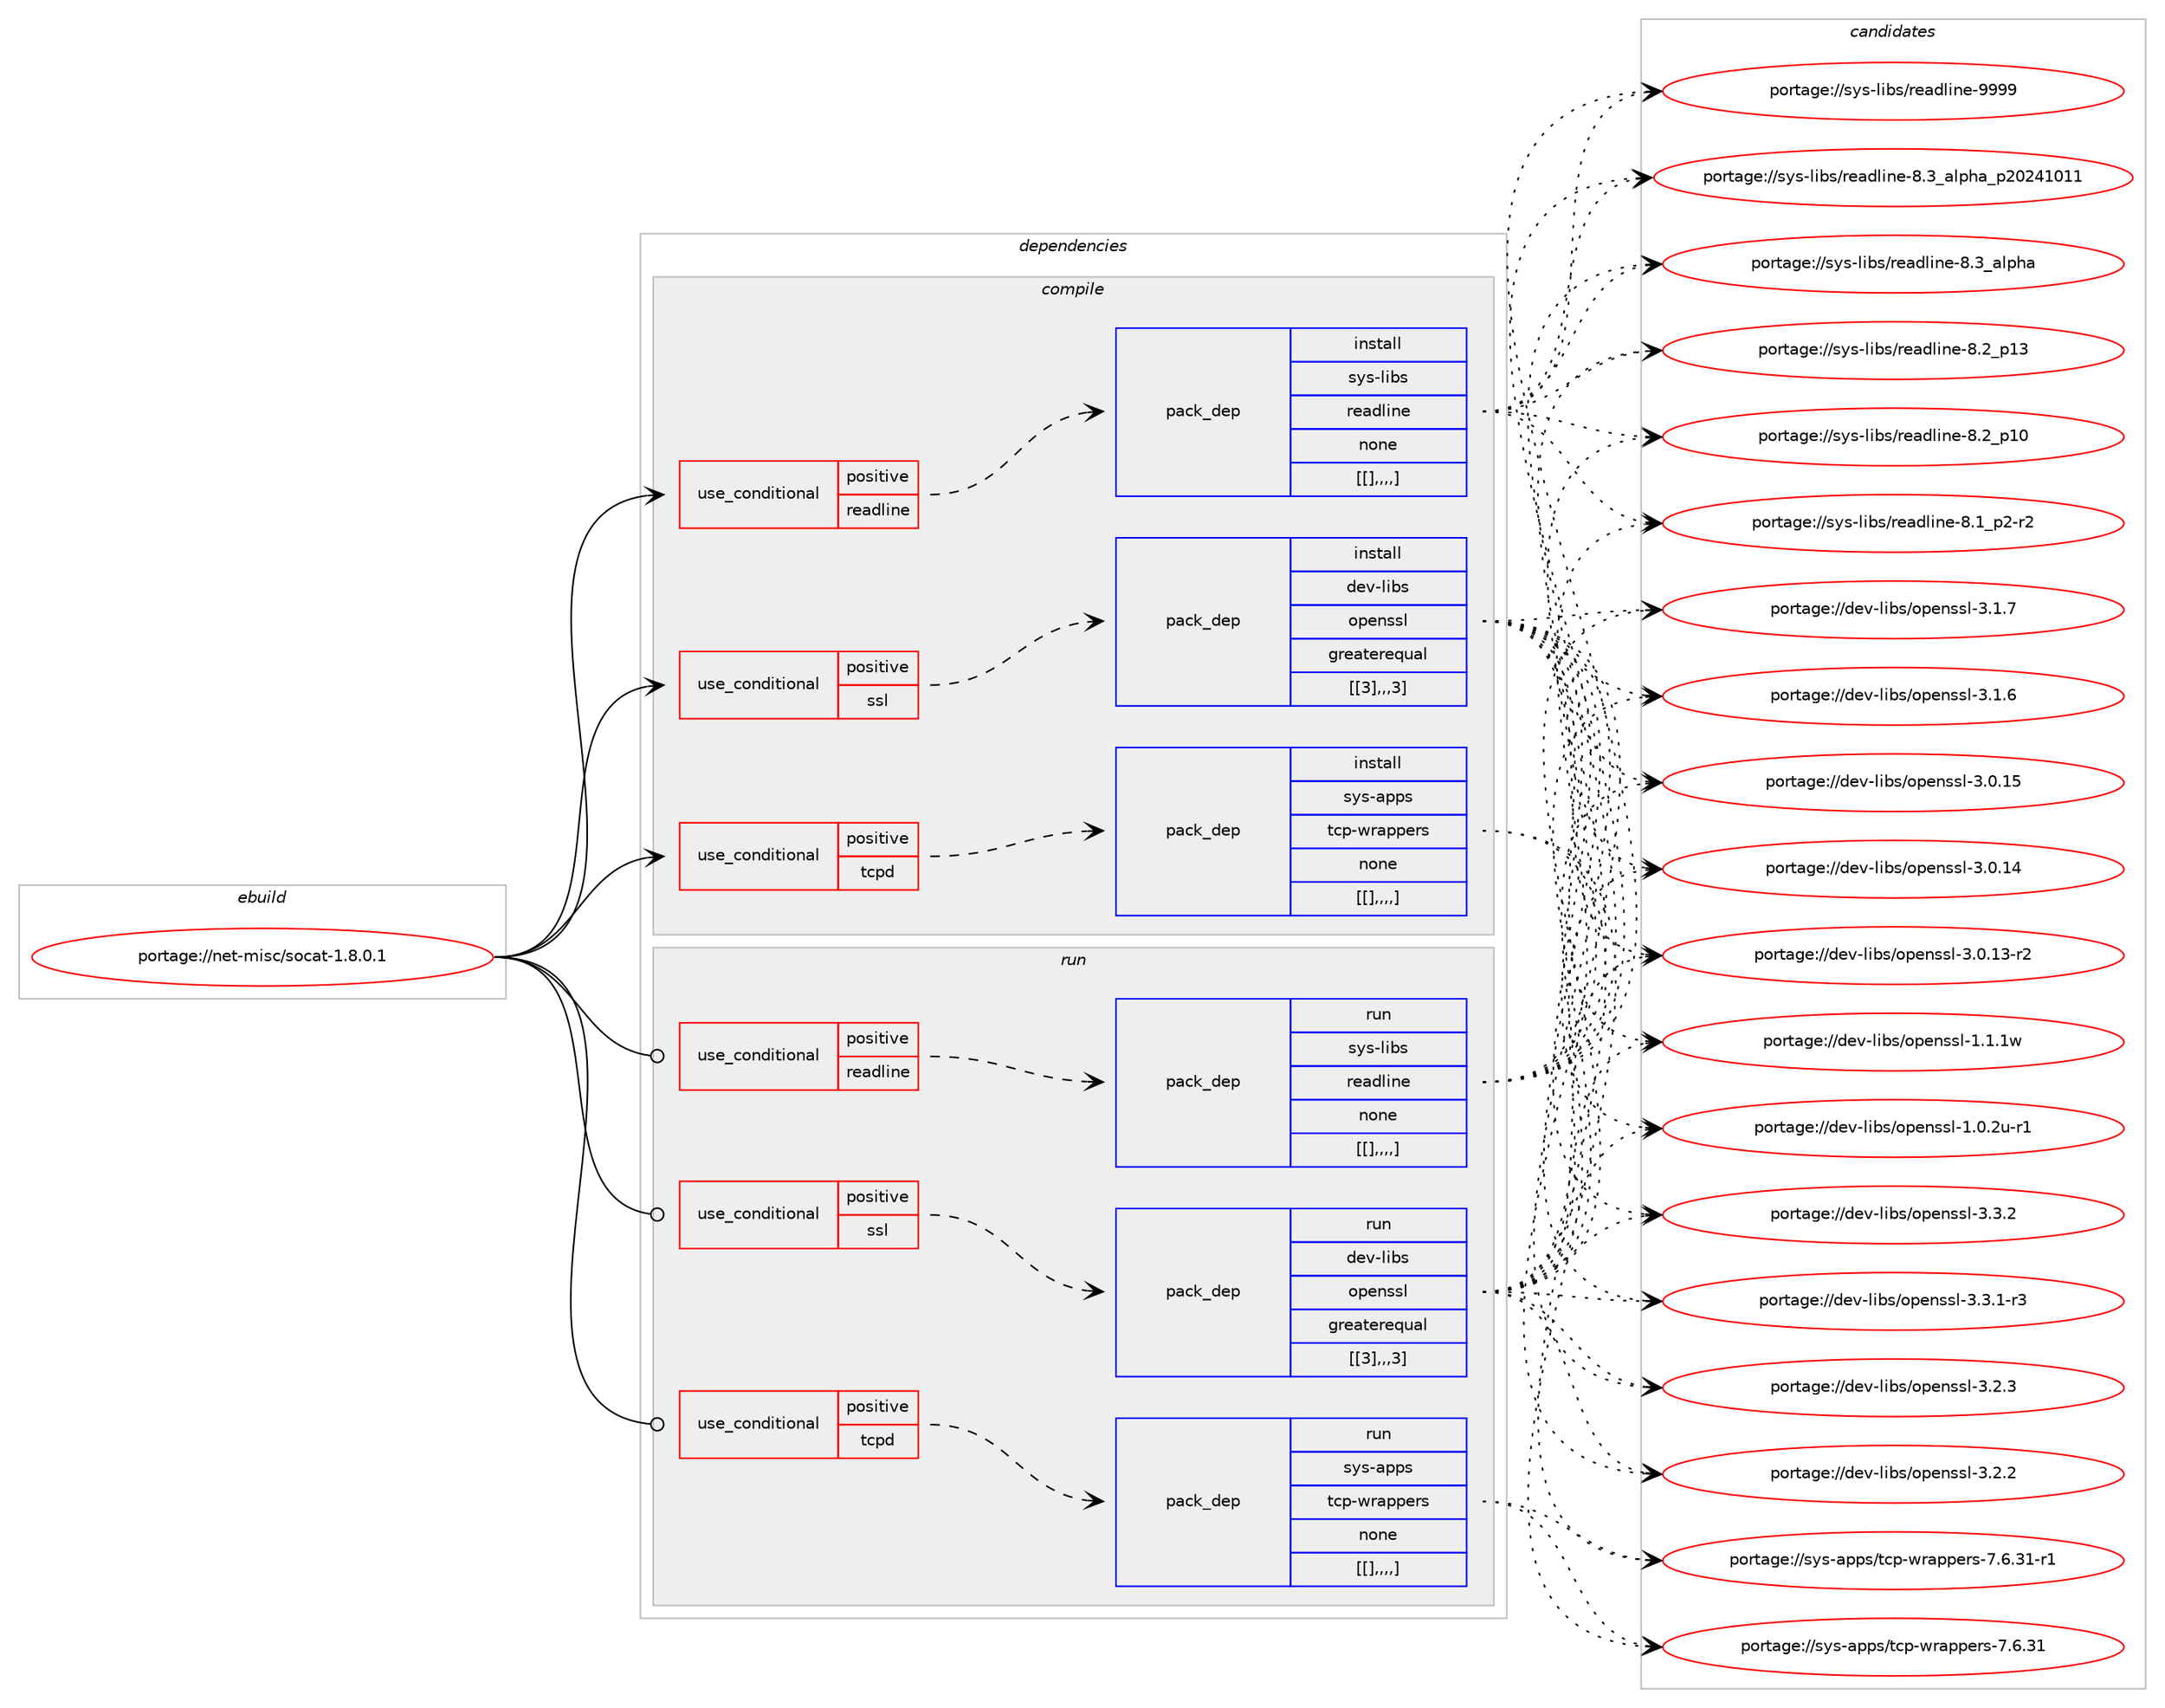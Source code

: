 digraph prolog {

# *************
# Graph options
# *************

newrank=true;
concentrate=true;
compound=true;
graph [rankdir=LR,fontname=Helvetica,fontsize=10,ranksep=1.5];#, ranksep=2.5, nodesep=0.2];
edge  [arrowhead=vee];
node  [fontname=Helvetica,fontsize=10];

# **********
# The ebuild
# **********

subgraph cluster_leftcol {
color=gray;
label=<<i>ebuild</i>>;
id [label="portage://net-misc/socat-1.8.0.1", color=red, width=4, href="../net-misc/socat-1.8.0.1.svg"];
}

# ****************
# The dependencies
# ****************

subgraph cluster_midcol {
color=gray;
label=<<i>dependencies</i>>;
subgraph cluster_compile {
fillcolor="#eeeeee";
style=filled;
label=<<i>compile</i>>;
subgraph cond105049 {
dependency397821 [label=<<TABLE BORDER="0" CELLBORDER="1" CELLSPACING="0" CELLPADDING="4"><TR><TD ROWSPAN="3" CELLPADDING="10">use_conditional</TD></TR><TR><TD>positive</TD></TR><TR><TD>readline</TD></TR></TABLE>>, shape=none, color=red];
subgraph pack289788 {
dependency397823 [label=<<TABLE BORDER="0" CELLBORDER="1" CELLSPACING="0" CELLPADDING="4" WIDTH="220"><TR><TD ROWSPAN="6" CELLPADDING="30">pack_dep</TD></TR><TR><TD WIDTH="110">install</TD></TR><TR><TD>sys-libs</TD></TR><TR><TD>readline</TD></TR><TR><TD>none</TD></TR><TR><TD>[[],,,,]</TD></TR></TABLE>>, shape=none, color=blue];
}
dependency397821:e -> dependency397823:w [weight=20,style="dashed",arrowhead="vee"];
}
id:e -> dependency397821:w [weight=20,style="solid",arrowhead="vee"];
subgraph cond105060 {
dependency397867 [label=<<TABLE BORDER="0" CELLBORDER="1" CELLSPACING="0" CELLPADDING="4"><TR><TD ROWSPAN="3" CELLPADDING="10">use_conditional</TD></TR><TR><TD>positive</TD></TR><TR><TD>ssl</TD></TR></TABLE>>, shape=none, color=red];
subgraph pack289820 {
dependency397869 [label=<<TABLE BORDER="0" CELLBORDER="1" CELLSPACING="0" CELLPADDING="4" WIDTH="220"><TR><TD ROWSPAN="6" CELLPADDING="30">pack_dep</TD></TR><TR><TD WIDTH="110">install</TD></TR><TR><TD>dev-libs</TD></TR><TR><TD>openssl</TD></TR><TR><TD>greaterequal</TD></TR><TR><TD>[[3],,,3]</TD></TR></TABLE>>, shape=none, color=blue];
}
dependency397867:e -> dependency397869:w [weight=20,style="dashed",arrowhead="vee"];
}
id:e -> dependency397867:w [weight=20,style="solid",arrowhead="vee"];
subgraph cond105064 {
dependency397893 [label=<<TABLE BORDER="0" CELLBORDER="1" CELLSPACING="0" CELLPADDING="4"><TR><TD ROWSPAN="3" CELLPADDING="10">use_conditional</TD></TR><TR><TD>positive</TD></TR><TR><TD>tcpd</TD></TR></TABLE>>, shape=none, color=red];
subgraph pack289851 {
dependency397937 [label=<<TABLE BORDER="0" CELLBORDER="1" CELLSPACING="0" CELLPADDING="4" WIDTH="220"><TR><TD ROWSPAN="6" CELLPADDING="30">pack_dep</TD></TR><TR><TD WIDTH="110">install</TD></TR><TR><TD>sys-apps</TD></TR><TR><TD>tcp-wrappers</TD></TR><TR><TD>none</TD></TR><TR><TD>[[],,,,]</TD></TR></TABLE>>, shape=none, color=blue];
}
dependency397893:e -> dependency397937:w [weight=20,style="dashed",arrowhead="vee"];
}
id:e -> dependency397893:w [weight=20,style="solid",arrowhead="vee"];
}
subgraph cluster_compileandrun {
fillcolor="#eeeeee";
style=filled;
label=<<i>compile and run</i>>;
}
subgraph cluster_run {
fillcolor="#eeeeee";
style=filled;
label=<<i>run</i>>;
subgraph cond105088 {
dependency397975 [label=<<TABLE BORDER="0" CELLBORDER="1" CELLSPACING="0" CELLPADDING="4"><TR><TD ROWSPAN="3" CELLPADDING="10">use_conditional</TD></TR><TR><TD>positive</TD></TR><TR><TD>readline</TD></TR></TABLE>>, shape=none, color=red];
subgraph pack289915 {
dependency398060 [label=<<TABLE BORDER="0" CELLBORDER="1" CELLSPACING="0" CELLPADDING="4" WIDTH="220"><TR><TD ROWSPAN="6" CELLPADDING="30">pack_dep</TD></TR><TR><TD WIDTH="110">run</TD></TR><TR><TD>sys-libs</TD></TR><TR><TD>readline</TD></TR><TR><TD>none</TD></TR><TR><TD>[[],,,,]</TD></TR></TABLE>>, shape=none, color=blue];
}
dependency397975:e -> dependency398060:w [weight=20,style="dashed",arrowhead="vee"];
}
id:e -> dependency397975:w [weight=20,style="solid",arrowhead="odot"];
subgraph cond105133 {
dependency398065 [label=<<TABLE BORDER="0" CELLBORDER="1" CELLSPACING="0" CELLPADDING="4"><TR><TD ROWSPAN="3" CELLPADDING="10">use_conditional</TD></TR><TR><TD>positive</TD></TR><TR><TD>ssl</TD></TR></TABLE>>, shape=none, color=red];
subgraph pack289952 {
dependency398165 [label=<<TABLE BORDER="0" CELLBORDER="1" CELLSPACING="0" CELLPADDING="4" WIDTH="220"><TR><TD ROWSPAN="6" CELLPADDING="30">pack_dep</TD></TR><TR><TD WIDTH="110">run</TD></TR><TR><TD>dev-libs</TD></TR><TR><TD>openssl</TD></TR><TR><TD>greaterequal</TD></TR><TR><TD>[[3],,,3]</TD></TR></TABLE>>, shape=none, color=blue];
}
dependency398065:e -> dependency398165:w [weight=20,style="dashed",arrowhead="vee"];
}
id:e -> dependency398065:w [weight=20,style="solid",arrowhead="odot"];
subgraph cond105179 {
dependency398188 [label=<<TABLE BORDER="0" CELLBORDER="1" CELLSPACING="0" CELLPADDING="4"><TR><TD ROWSPAN="3" CELLPADDING="10">use_conditional</TD></TR><TR><TD>positive</TD></TR><TR><TD>tcpd</TD></TR></TABLE>>, shape=none, color=red];
subgraph pack290063 {
dependency398250 [label=<<TABLE BORDER="0" CELLBORDER="1" CELLSPACING="0" CELLPADDING="4" WIDTH="220"><TR><TD ROWSPAN="6" CELLPADDING="30">pack_dep</TD></TR><TR><TD WIDTH="110">run</TD></TR><TR><TD>sys-apps</TD></TR><TR><TD>tcp-wrappers</TD></TR><TR><TD>none</TD></TR><TR><TD>[[],,,,]</TD></TR></TABLE>>, shape=none, color=blue];
}
dependency398188:e -> dependency398250:w [weight=20,style="dashed",arrowhead="vee"];
}
id:e -> dependency398188:w [weight=20,style="solid",arrowhead="odot"];
}
}

# **************
# The candidates
# **************

subgraph cluster_choices {
rank=same;
color=gray;
label=<<i>candidates</i>>;

subgraph choice289346 {
color=black;
nodesep=1;
choice115121115451081059811547114101971001081051101014557575757 [label="portage://sys-libs/readline-9999", color=red, width=4,href="../sys-libs/readline-9999.svg"];
choice1151211154510810598115471141019710010810511010145564651959710811210497951125048505249484949 [label="portage://sys-libs/readline-8.3_alpha_p20241011", color=red, width=4,href="../sys-libs/readline-8.3_alpha_p20241011.svg"];
choice1151211154510810598115471141019710010810511010145564651959710811210497 [label="portage://sys-libs/readline-8.3_alpha", color=red, width=4,href="../sys-libs/readline-8.3_alpha.svg"];
choice1151211154510810598115471141019710010810511010145564650951124951 [label="portage://sys-libs/readline-8.2_p13", color=red, width=4,href="../sys-libs/readline-8.2_p13.svg"];
choice1151211154510810598115471141019710010810511010145564650951124948 [label="portage://sys-libs/readline-8.2_p10", color=red, width=4,href="../sys-libs/readline-8.2_p10.svg"];
choice115121115451081059811547114101971001081051101014556464995112504511450 [label="portage://sys-libs/readline-8.1_p2-r2", color=red, width=4,href="../sys-libs/readline-8.1_p2-r2.svg"];
dependency397823:e -> choice115121115451081059811547114101971001081051101014557575757:w [style=dotted,weight="100"];
dependency397823:e -> choice1151211154510810598115471141019710010810511010145564651959710811210497951125048505249484949:w [style=dotted,weight="100"];
dependency397823:e -> choice1151211154510810598115471141019710010810511010145564651959710811210497:w [style=dotted,weight="100"];
dependency397823:e -> choice1151211154510810598115471141019710010810511010145564650951124951:w [style=dotted,weight="100"];
dependency397823:e -> choice1151211154510810598115471141019710010810511010145564650951124948:w [style=dotted,weight="100"];
dependency397823:e -> choice115121115451081059811547114101971001081051101014556464995112504511450:w [style=dotted,weight="100"];
}
subgraph choice289363 {
color=black;
nodesep=1;
choice100101118451081059811547111112101110115115108455146514650 [label="portage://dev-libs/openssl-3.3.2", color=red, width=4,href="../dev-libs/openssl-3.3.2.svg"];
choice1001011184510810598115471111121011101151151084551465146494511451 [label="portage://dev-libs/openssl-3.3.1-r3", color=red, width=4,href="../dev-libs/openssl-3.3.1-r3.svg"];
choice100101118451081059811547111112101110115115108455146504651 [label="portage://dev-libs/openssl-3.2.3", color=red, width=4,href="../dev-libs/openssl-3.2.3.svg"];
choice100101118451081059811547111112101110115115108455146504650 [label="portage://dev-libs/openssl-3.2.2", color=red, width=4,href="../dev-libs/openssl-3.2.2.svg"];
choice100101118451081059811547111112101110115115108455146494655 [label="portage://dev-libs/openssl-3.1.7", color=red, width=4,href="../dev-libs/openssl-3.1.7.svg"];
choice100101118451081059811547111112101110115115108455146494654 [label="portage://dev-libs/openssl-3.1.6", color=red, width=4,href="../dev-libs/openssl-3.1.6.svg"];
choice10010111845108105981154711111210111011511510845514648464953 [label="portage://dev-libs/openssl-3.0.15", color=red, width=4,href="../dev-libs/openssl-3.0.15.svg"];
choice10010111845108105981154711111210111011511510845514648464952 [label="portage://dev-libs/openssl-3.0.14", color=red, width=4,href="../dev-libs/openssl-3.0.14.svg"];
choice100101118451081059811547111112101110115115108455146484649514511450 [label="portage://dev-libs/openssl-3.0.13-r2", color=red, width=4,href="../dev-libs/openssl-3.0.13-r2.svg"];
choice100101118451081059811547111112101110115115108454946494649119 [label="portage://dev-libs/openssl-1.1.1w", color=red, width=4,href="../dev-libs/openssl-1.1.1w.svg"];
choice1001011184510810598115471111121011101151151084549464846501174511449 [label="portage://dev-libs/openssl-1.0.2u-r1", color=red, width=4,href="../dev-libs/openssl-1.0.2u-r1.svg"];
dependency397869:e -> choice100101118451081059811547111112101110115115108455146514650:w [style=dotted,weight="100"];
dependency397869:e -> choice1001011184510810598115471111121011101151151084551465146494511451:w [style=dotted,weight="100"];
dependency397869:e -> choice100101118451081059811547111112101110115115108455146504651:w [style=dotted,weight="100"];
dependency397869:e -> choice100101118451081059811547111112101110115115108455146504650:w [style=dotted,weight="100"];
dependency397869:e -> choice100101118451081059811547111112101110115115108455146494655:w [style=dotted,weight="100"];
dependency397869:e -> choice100101118451081059811547111112101110115115108455146494654:w [style=dotted,weight="100"];
dependency397869:e -> choice10010111845108105981154711111210111011511510845514648464953:w [style=dotted,weight="100"];
dependency397869:e -> choice10010111845108105981154711111210111011511510845514648464952:w [style=dotted,weight="100"];
dependency397869:e -> choice100101118451081059811547111112101110115115108455146484649514511450:w [style=dotted,weight="100"];
dependency397869:e -> choice100101118451081059811547111112101110115115108454946494649119:w [style=dotted,weight="100"];
dependency397869:e -> choice1001011184510810598115471111121011101151151084549464846501174511449:w [style=dotted,weight="100"];
}
subgraph choice289376 {
color=black;
nodesep=1;
choice115121115459711211211547116991124511911497112112101114115455546544651494511449 [label="portage://sys-apps/tcp-wrappers-7.6.31-r1", color=red, width=4,href="../sys-apps/tcp-wrappers-7.6.31-r1.svg"];
choice11512111545971121121154711699112451191149711211210111411545554654465149 [label="portage://sys-apps/tcp-wrappers-7.6.31", color=red, width=4,href="../sys-apps/tcp-wrappers-7.6.31.svg"];
dependency397937:e -> choice115121115459711211211547116991124511911497112112101114115455546544651494511449:w [style=dotted,weight="100"];
dependency397937:e -> choice11512111545971121121154711699112451191149711211210111411545554654465149:w [style=dotted,weight="100"];
}
subgraph choice289387 {
color=black;
nodesep=1;
choice115121115451081059811547114101971001081051101014557575757 [label="portage://sys-libs/readline-9999", color=red, width=4,href="../sys-libs/readline-9999.svg"];
choice1151211154510810598115471141019710010810511010145564651959710811210497951125048505249484949 [label="portage://sys-libs/readline-8.3_alpha_p20241011", color=red, width=4,href="../sys-libs/readline-8.3_alpha_p20241011.svg"];
choice1151211154510810598115471141019710010810511010145564651959710811210497 [label="portage://sys-libs/readline-8.3_alpha", color=red, width=4,href="../sys-libs/readline-8.3_alpha.svg"];
choice1151211154510810598115471141019710010810511010145564650951124951 [label="portage://sys-libs/readline-8.2_p13", color=red, width=4,href="../sys-libs/readline-8.2_p13.svg"];
choice1151211154510810598115471141019710010810511010145564650951124948 [label="portage://sys-libs/readline-8.2_p10", color=red, width=4,href="../sys-libs/readline-8.2_p10.svg"];
choice115121115451081059811547114101971001081051101014556464995112504511450 [label="portage://sys-libs/readline-8.1_p2-r2", color=red, width=4,href="../sys-libs/readline-8.1_p2-r2.svg"];
dependency398060:e -> choice115121115451081059811547114101971001081051101014557575757:w [style=dotted,weight="100"];
dependency398060:e -> choice1151211154510810598115471141019710010810511010145564651959710811210497951125048505249484949:w [style=dotted,weight="100"];
dependency398060:e -> choice1151211154510810598115471141019710010810511010145564651959710811210497:w [style=dotted,weight="100"];
dependency398060:e -> choice1151211154510810598115471141019710010810511010145564650951124951:w [style=dotted,weight="100"];
dependency398060:e -> choice1151211154510810598115471141019710010810511010145564650951124948:w [style=dotted,weight="100"];
dependency398060:e -> choice115121115451081059811547114101971001081051101014556464995112504511450:w [style=dotted,weight="100"];
}
subgraph choice289391 {
color=black;
nodesep=1;
choice100101118451081059811547111112101110115115108455146514650 [label="portage://dev-libs/openssl-3.3.2", color=red, width=4,href="../dev-libs/openssl-3.3.2.svg"];
choice1001011184510810598115471111121011101151151084551465146494511451 [label="portage://dev-libs/openssl-3.3.1-r3", color=red, width=4,href="../dev-libs/openssl-3.3.1-r3.svg"];
choice100101118451081059811547111112101110115115108455146504651 [label="portage://dev-libs/openssl-3.2.3", color=red, width=4,href="../dev-libs/openssl-3.2.3.svg"];
choice100101118451081059811547111112101110115115108455146504650 [label="portage://dev-libs/openssl-3.2.2", color=red, width=4,href="../dev-libs/openssl-3.2.2.svg"];
choice100101118451081059811547111112101110115115108455146494655 [label="portage://dev-libs/openssl-3.1.7", color=red, width=4,href="../dev-libs/openssl-3.1.7.svg"];
choice100101118451081059811547111112101110115115108455146494654 [label="portage://dev-libs/openssl-3.1.6", color=red, width=4,href="../dev-libs/openssl-3.1.6.svg"];
choice10010111845108105981154711111210111011511510845514648464953 [label="portage://dev-libs/openssl-3.0.15", color=red, width=4,href="../dev-libs/openssl-3.0.15.svg"];
choice10010111845108105981154711111210111011511510845514648464952 [label="portage://dev-libs/openssl-3.0.14", color=red, width=4,href="../dev-libs/openssl-3.0.14.svg"];
choice100101118451081059811547111112101110115115108455146484649514511450 [label="portage://dev-libs/openssl-3.0.13-r2", color=red, width=4,href="../dev-libs/openssl-3.0.13-r2.svg"];
choice100101118451081059811547111112101110115115108454946494649119 [label="portage://dev-libs/openssl-1.1.1w", color=red, width=4,href="../dev-libs/openssl-1.1.1w.svg"];
choice1001011184510810598115471111121011101151151084549464846501174511449 [label="portage://dev-libs/openssl-1.0.2u-r1", color=red, width=4,href="../dev-libs/openssl-1.0.2u-r1.svg"];
dependency398165:e -> choice100101118451081059811547111112101110115115108455146514650:w [style=dotted,weight="100"];
dependency398165:e -> choice1001011184510810598115471111121011101151151084551465146494511451:w [style=dotted,weight="100"];
dependency398165:e -> choice100101118451081059811547111112101110115115108455146504651:w [style=dotted,weight="100"];
dependency398165:e -> choice100101118451081059811547111112101110115115108455146504650:w [style=dotted,weight="100"];
dependency398165:e -> choice100101118451081059811547111112101110115115108455146494655:w [style=dotted,weight="100"];
dependency398165:e -> choice100101118451081059811547111112101110115115108455146494654:w [style=dotted,weight="100"];
dependency398165:e -> choice10010111845108105981154711111210111011511510845514648464953:w [style=dotted,weight="100"];
dependency398165:e -> choice10010111845108105981154711111210111011511510845514648464952:w [style=dotted,weight="100"];
dependency398165:e -> choice100101118451081059811547111112101110115115108455146484649514511450:w [style=dotted,weight="100"];
dependency398165:e -> choice100101118451081059811547111112101110115115108454946494649119:w [style=dotted,weight="100"];
dependency398165:e -> choice1001011184510810598115471111121011101151151084549464846501174511449:w [style=dotted,weight="100"];
}
subgraph choice289407 {
color=black;
nodesep=1;
choice115121115459711211211547116991124511911497112112101114115455546544651494511449 [label="portage://sys-apps/tcp-wrappers-7.6.31-r1", color=red, width=4,href="../sys-apps/tcp-wrappers-7.6.31-r1.svg"];
choice11512111545971121121154711699112451191149711211210111411545554654465149 [label="portage://sys-apps/tcp-wrappers-7.6.31", color=red, width=4,href="../sys-apps/tcp-wrappers-7.6.31.svg"];
dependency398250:e -> choice115121115459711211211547116991124511911497112112101114115455546544651494511449:w [style=dotted,weight="100"];
dependency398250:e -> choice11512111545971121121154711699112451191149711211210111411545554654465149:w [style=dotted,weight="100"];
}
}

}
